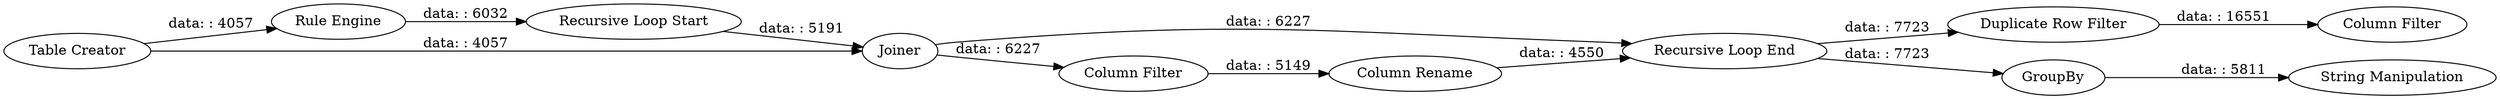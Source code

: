 digraph {
	"-6280970425942559279_1" [label="Table Creator"]
	"-6280970425942559279_10" [label="Duplicate Row Filter"]
	"-6280970425942559279_3" [label="Recursive Loop Start"]
	"-6280970425942559279_13" [label="String Manipulation"]
	"-6280970425942559279_12" [label="Column Filter"]
	"-6280970425942559279_5" [label="Recursive Loop End"]
	"-6280970425942559279_9" [label=GroupBy]
	"-6280970425942559279_8" [label="Rule Engine"]
	"-6280970425942559279_6" [label="Column Filter"]
	"-6280970425942559279_7" [label="Column Rename"]
	"-6280970425942559279_4" [label=Joiner]
	"-6280970425942559279_1" -> "-6280970425942559279_4" [label="data: : 4057"]
	"-6280970425942559279_9" -> "-6280970425942559279_13" [label="data: : 5811"]
	"-6280970425942559279_5" -> "-6280970425942559279_10" [label="data: : 7723"]
	"-6280970425942559279_5" -> "-6280970425942559279_9" [label="data: : 7723"]
	"-6280970425942559279_8" -> "-6280970425942559279_3" [label="data: : 6032"]
	"-6280970425942559279_3" -> "-6280970425942559279_4" [label="data: : 5191"]
	"-6280970425942559279_7" -> "-6280970425942559279_5" [label="data: : 4550"]
	"-6280970425942559279_4" -> "-6280970425942559279_5" [label="data: : 6227"]
	"-6280970425942559279_4" -> "-6280970425942559279_6" [label="data: : 6227"]
	"-6280970425942559279_10" -> "-6280970425942559279_12" [label="data: : 16551"]
	"-6280970425942559279_6" -> "-6280970425942559279_7" [label="data: : 5149"]
	"-6280970425942559279_1" -> "-6280970425942559279_8" [label="data: : 4057"]
	rankdir=LR
}
